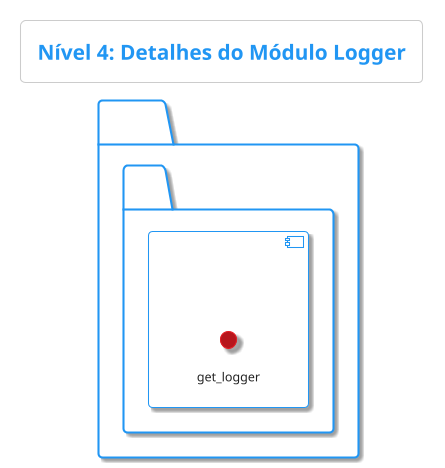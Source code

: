 @startuml Logger_Module_Details
!theme materia
skinparam linetype ortho
skinparam BackgroundColor White

title Nível 4: Detalhes do Módulo Logger

package "logger.py" {
  component "Funções de Logging" {
    () get_logger
  }
}
@enduml